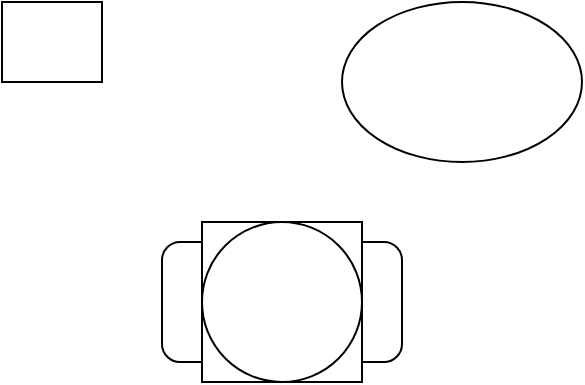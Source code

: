 <mxfile version="20.8.5" type="github">
  <diagram id="pI_pqOVNAAnI3ripTORV" name="Page-1">
    <mxGraphModel dx="794" dy="485" grid="1" gridSize="10" guides="1" tooltips="1" connect="1" arrows="1" fold="1" page="1" pageScale="1" pageWidth="850" pageHeight="1100" math="0" shadow="0">
      <root>
        <mxCell id="0" />
        <mxCell id="1" parent="0" />
        <mxCell id="Nr1a6mUkWQbQSocDe98V-1" value="" style="rounded=0;whiteSpace=wrap;html=1;" vertex="1" parent="1">
          <mxGeometry x="210" y="110" width="50" height="40" as="geometry" />
        </mxCell>
        <mxCell id="Nr1a6mUkWQbQSocDe98V-2" value="" style="rounded=1;whiteSpace=wrap;html=1;" vertex="1" parent="1">
          <mxGeometry x="290" y="230" width="120" height="60" as="geometry" />
        </mxCell>
        <mxCell id="Nr1a6mUkWQbQSocDe98V-3" value="" style="ellipse;whiteSpace=wrap;html=1;" vertex="1" parent="1">
          <mxGeometry x="380" y="110" width="120" height="80" as="geometry" />
        </mxCell>
        <mxCell id="Nr1a6mUkWQbQSocDe98V-4" value="" style="whiteSpace=wrap;html=1;aspect=fixed;" vertex="1" parent="1">
          <mxGeometry x="310" y="220" width="80" height="80" as="geometry" />
        </mxCell>
        <mxCell id="Nr1a6mUkWQbQSocDe98V-5" value="" style="ellipse;whiteSpace=wrap;html=1;aspect=fixed;" vertex="1" parent="1">
          <mxGeometry x="310" y="220" width="80" height="80" as="geometry" />
        </mxCell>
      </root>
    </mxGraphModel>
  </diagram>
</mxfile>
